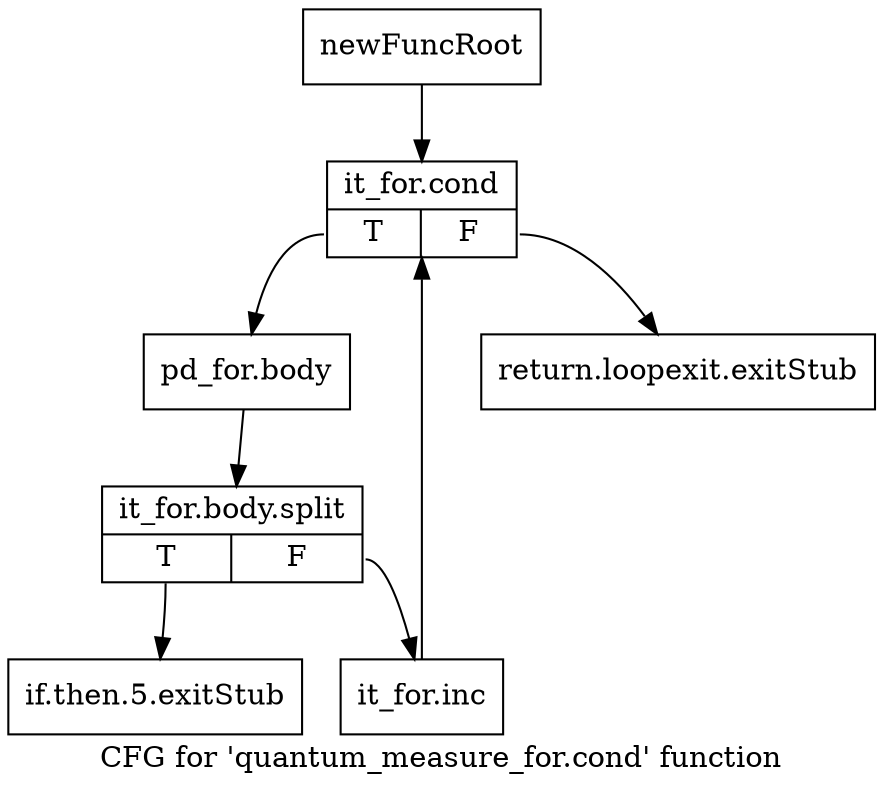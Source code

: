 digraph "CFG for 'quantum_measure_for.cond' function" {
	label="CFG for 'quantum_measure_for.cond' function";

	Node0x16c7ed0 [shape=record,label="{newFuncRoot}"];
	Node0x16c7ed0 -> Node0x16c7fc0;
	Node0x16c7f20 [shape=record,label="{return.loopexit.exitStub}"];
	Node0x16c7f70 [shape=record,label="{if.then.5.exitStub}"];
	Node0x16c7fc0 [shape=record,label="{it_for.cond|{<s0>T|<s1>F}}"];
	Node0x16c7fc0:s0 -> Node0x16c8010;
	Node0x16c7fc0:s1 -> Node0x16c7f20;
	Node0x16c8010 [shape=record,label="{pd_for.body}"];
	Node0x16c8010 -> Node0x15b9fc0;
	Node0x15b9fc0 [shape=record,label="{it_for.body.split|{<s0>T|<s1>F}}"];
	Node0x15b9fc0:s0 -> Node0x16c7f70;
	Node0x15b9fc0:s1 -> Node0x16c8060;
	Node0x16c8060 [shape=record,label="{it_for.inc}"];
	Node0x16c8060 -> Node0x16c7fc0;
}
